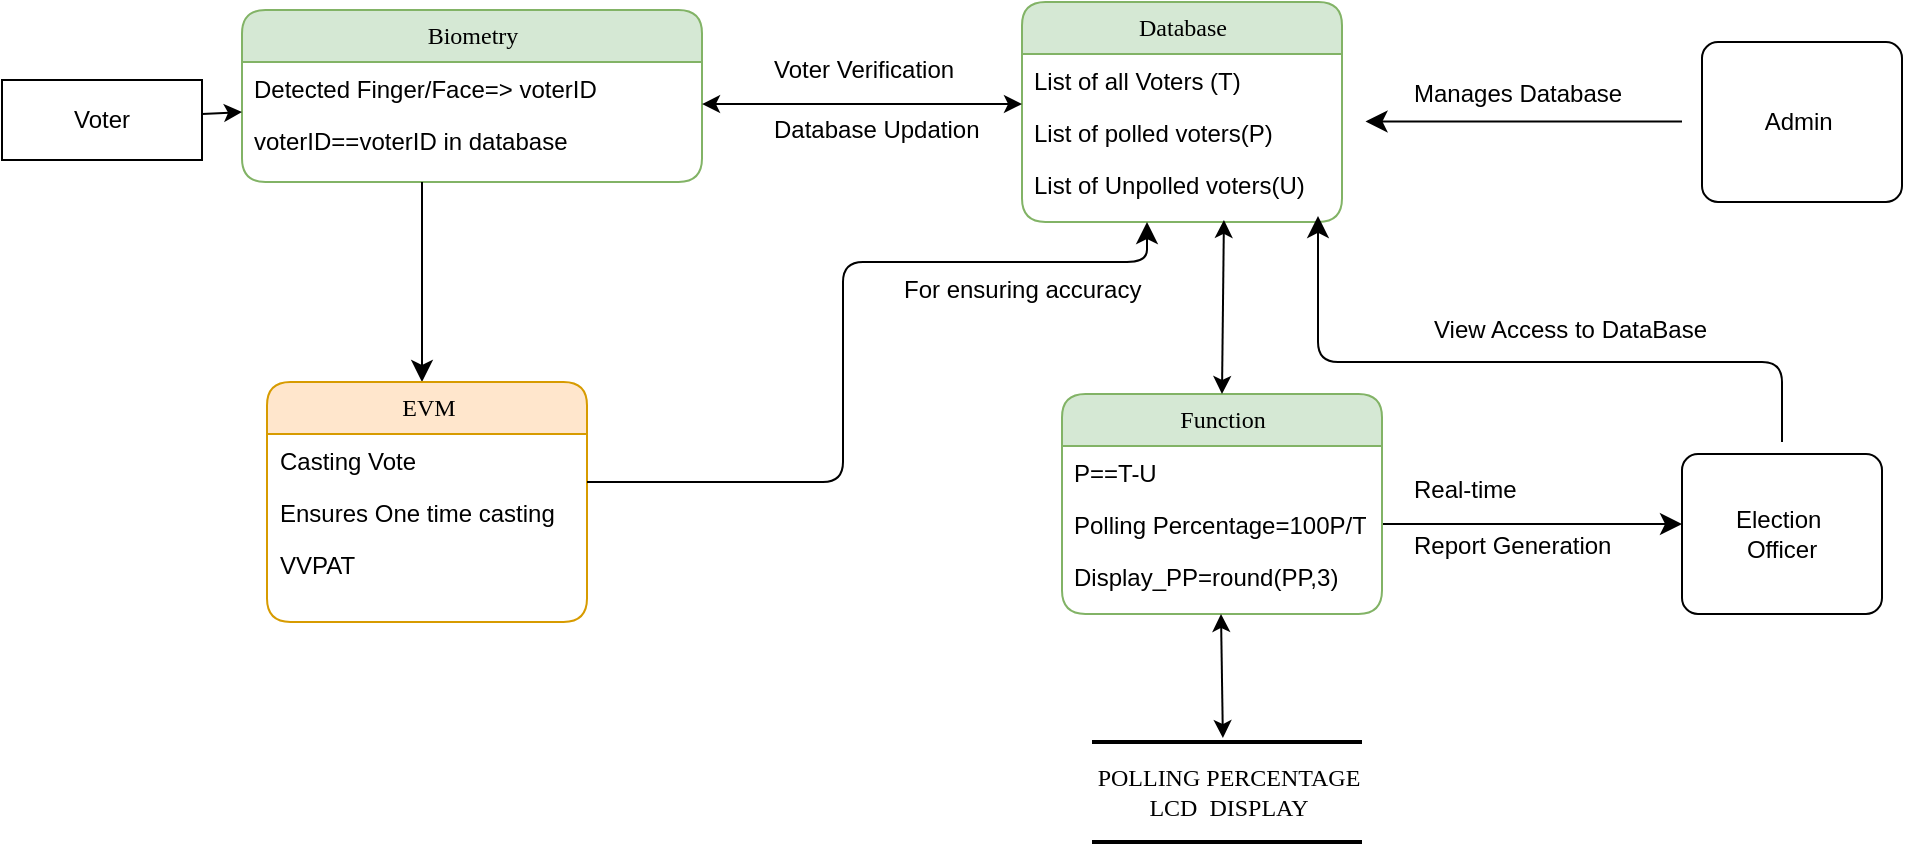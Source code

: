 <mxfile version="16.1.0" type="github">
  <diagram name="Page-1" id="5d7acffa-a066-3a61-03fe-96351882024d">
    <mxGraphModel dx="802" dy="786" grid="1" gridSize="10" guides="1" tooltips="1" connect="1" arrows="1" fold="1" page="1" pageScale="1" pageWidth="1100" pageHeight="850" background="#ffffff" math="0" shadow="0">
      <root>
        <mxCell id="0" />
        <mxCell id="1" parent="0" />
        <mxCell id="21ea969265ad0168-6" value="Biometry" style="swimlane;html=1;fontStyle=0;childLayout=stackLayout;horizontal=1;startSize=26;fillColor=#d5e8d4;horizontalStack=0;resizeParent=1;resizeLast=0;collapsible=1;marginBottom=0;swimlaneFillColor=#ffffff;align=center;rounded=1;shadow=0;comic=0;labelBackgroundColor=none;strokeWidth=1;fontFamily=Verdana;fontSize=12;strokeColor=#82b366;" parent="1" vertex="1">
          <mxGeometry x="160" y="74" width="230" height="86" as="geometry" />
        </mxCell>
        <mxCell id="21ea969265ad0168-7" value="Detected Finger/Face=&amp;gt; voterID" style="text;html=1;strokeColor=none;fillColor=none;spacingLeft=4;spacingRight=4;whiteSpace=wrap;overflow=hidden;rotatable=0;points=[[0,0.5],[1,0.5]];portConstraint=eastwest;" parent="21ea969265ad0168-6" vertex="1">
          <mxGeometry y="26" width="230" height="26" as="geometry" />
        </mxCell>
        <mxCell id="k0iCGIZwK5XY6Tetu4Sc-2" value="" style="endArrow=classic;html=1;rounded=0;entryX=0;entryY=-0.038;entryDx=0;entryDy=0;entryPerimeter=0;" edge="1" parent="21ea969265ad0168-6" target="21ea969265ad0168-8">
          <mxGeometry width="50" height="50" relative="1" as="geometry">
            <mxPoint x="-20" y="52" as="sourcePoint" />
            <mxPoint x="50" y="52" as="targetPoint" />
          </mxGeometry>
        </mxCell>
        <mxCell id="21ea969265ad0168-8" value="voterID==voterID in database" style="text;html=1;strokeColor=none;fillColor=none;spacingLeft=4;spacingRight=4;whiteSpace=wrap;overflow=hidden;rotatable=0;points=[[0,0.5],[1,0.5]];portConstraint=eastwest;" parent="21ea969265ad0168-6" vertex="1">
          <mxGeometry y="52" width="230" height="26" as="geometry" />
        </mxCell>
        <mxCell id="21ea969265ad0168-42" style="edgeStyle=orthogonalEdgeStyle;html=1;exitX=1;exitY=0.5;labelBackgroundColor=none;startFill=0;startSize=8;endFill=1;endSize=8;fontFamily=Verdana;fontSize=12;" parent="1" edge="1">
          <mxGeometry relative="1" as="geometry">
            <Array as="points" />
            <mxPoint x="250" y="160" as="sourcePoint" />
            <mxPoint x="250" y="260" as="targetPoint" />
          </mxGeometry>
        </mxCell>
        <mxCell id="21ea969265ad0168-43" style="edgeStyle=orthogonalEdgeStyle;html=1;labelBackgroundColor=none;startFill=0;startSize=8;endFill=1;endSize=8;fontFamily=Verdana;fontSize=12;" parent="1" edge="1">
          <mxGeometry relative="1" as="geometry">
            <mxPoint x="880" y="331" as="targetPoint" />
            <mxPoint x="720" y="331" as="sourcePoint" />
          </mxGeometry>
        </mxCell>
        <mxCell id="21ea969265ad0168-50" style="edgeStyle=elbowEdgeStyle;html=1;labelBackgroundColor=none;startFill=0;startSize=8;endFill=1;endSize=8;fontFamily=Verdana;fontSize=12;elbow=vertical;entryX=1.011;entryY=0.152;entryPerimeter=0;" parent="1" edge="1">
          <mxGeometry relative="1" as="geometry">
            <mxPoint x="721.76" y="129.5" as="targetPoint" />
            <mxPoint x="880" y="129.74" as="sourcePoint" />
            <Array as="points">
              <mxPoint x="810" y="129.74" />
            </Array>
          </mxGeometry>
        </mxCell>
        <mxCell id="k0iCGIZwK5XY6Tetu4Sc-1" value="Voter" style="whiteSpace=wrap;html=1;align=center;" vertex="1" parent="1">
          <mxGeometry x="40" y="109" width="100" height="40" as="geometry" />
        </mxCell>
        <mxCell id="k0iCGIZwK5XY6Tetu4Sc-5" value="Database" style="swimlane;html=1;fontStyle=0;childLayout=stackLayout;horizontal=1;startSize=26;fillColor=#d5e8d4;horizontalStack=0;resizeParent=1;resizeLast=0;collapsible=1;marginBottom=0;swimlaneFillColor=#ffffff;align=center;rounded=1;shadow=0;comic=0;labelBackgroundColor=none;strokeWidth=1;fontFamily=Verdana;fontSize=12;strokeColor=#82b366;" vertex="1" parent="1">
          <mxGeometry x="550" y="70" width="160" height="110" as="geometry" />
        </mxCell>
        <mxCell id="k0iCGIZwK5XY6Tetu4Sc-6" value="List of all Voters (T)" style="text;html=1;strokeColor=none;fillColor=none;spacingLeft=4;spacingRight=4;whiteSpace=wrap;overflow=hidden;rotatable=0;points=[[0,0.5],[1,0.5]];portConstraint=eastwest;" vertex="1" parent="k0iCGIZwK5XY6Tetu4Sc-5">
          <mxGeometry y="26" width="160" height="26" as="geometry" />
        </mxCell>
        <mxCell id="k0iCGIZwK5XY6Tetu4Sc-8" value="List of polled voters(P)" style="text;html=1;strokeColor=none;fillColor=none;spacingLeft=4;spacingRight=4;whiteSpace=wrap;overflow=hidden;rotatable=0;points=[[0,0.5],[1,0.5]];portConstraint=eastwest;" vertex="1" parent="k0iCGIZwK5XY6Tetu4Sc-5">
          <mxGeometry y="52" width="160" height="26" as="geometry" />
        </mxCell>
        <mxCell id="k0iCGIZwK5XY6Tetu4Sc-9" value="List of Unpolled voters(U)" style="text;html=1;strokeColor=none;fillColor=none;spacingLeft=4;spacingRight=4;whiteSpace=wrap;overflow=hidden;rotatable=0;points=[[0,0.5],[1,0.5]];portConstraint=eastwest;" vertex="1" parent="k0iCGIZwK5XY6Tetu4Sc-5">
          <mxGeometry y="78" width="160" height="26" as="geometry" />
        </mxCell>
        <mxCell id="k0iCGIZwK5XY6Tetu4Sc-10" value="Function" style="swimlane;html=1;fontStyle=0;childLayout=stackLayout;horizontal=1;startSize=26;fillColor=#d5e8d4;horizontalStack=0;resizeParent=1;resizeLast=0;collapsible=1;marginBottom=0;swimlaneFillColor=#ffffff;align=center;rounded=1;shadow=0;comic=0;labelBackgroundColor=none;strokeWidth=1;fontFamily=Verdana;fontSize=12;strokeColor=#82b366;" vertex="1" parent="1">
          <mxGeometry x="570" y="266" width="160" height="110" as="geometry" />
        </mxCell>
        <mxCell id="k0iCGIZwK5XY6Tetu4Sc-11" value="P==T-U" style="text;html=1;strokeColor=none;fillColor=none;spacingLeft=4;spacingRight=4;whiteSpace=wrap;overflow=hidden;rotatable=0;points=[[0,0.5],[1,0.5]];portConstraint=eastwest;" vertex="1" parent="k0iCGIZwK5XY6Tetu4Sc-10">
          <mxGeometry y="26" width="160" height="26" as="geometry" />
        </mxCell>
        <mxCell id="k0iCGIZwK5XY6Tetu4Sc-12" value="Polling Percentage=100P/T" style="text;html=1;strokeColor=none;fillColor=none;spacingLeft=4;spacingRight=4;whiteSpace=wrap;overflow=hidden;rotatable=0;points=[[0,0.5],[1,0.5]];portConstraint=eastwest;" vertex="1" parent="k0iCGIZwK5XY6Tetu4Sc-10">
          <mxGeometry y="52" width="160" height="26" as="geometry" />
        </mxCell>
        <mxCell id="k0iCGIZwK5XY6Tetu4Sc-13" value="Display_PP=round(PP,3)" style="text;html=1;strokeColor=none;fillColor=none;spacingLeft=4;spacingRight=4;whiteSpace=wrap;overflow=hidden;rotatable=0;points=[[0,0.5],[1,0.5]];portConstraint=eastwest;" vertex="1" parent="k0iCGIZwK5XY6Tetu4Sc-10">
          <mxGeometry y="78" width="160" height="26" as="geometry" />
        </mxCell>
        <mxCell id="k0iCGIZwK5XY6Tetu4Sc-14" value="POLLING PERCENTAGE&lt;br&gt;LCD&amp;nbsp; DISPLAY" style="html=1;rounded=0;shadow=0;comic=0;labelBackgroundColor=none;strokeWidth=2;fontFamily=Verdana;fontSize=12;align=center;shape=mxgraph.ios7ui.horLines;" vertex="1" parent="1">
          <mxGeometry x="585" y="440" width="135" height="50" as="geometry" />
        </mxCell>
        <mxCell id="k0iCGIZwK5XY6Tetu4Sc-15" value="" style="endArrow=classic;startArrow=classic;html=1;rounded=0;exitX=0.507;exitY=-0.04;exitDx=0;exitDy=0;exitPerimeter=0;entryX=0.5;entryY=1;entryDx=0;entryDy=0;" edge="1" parent="1">
          <mxGeometry width="50" height="50" relative="1" as="geometry">
            <mxPoint x="650.445" y="438" as="sourcePoint" />
            <mxPoint x="649.5" y="376" as="targetPoint" />
          </mxGeometry>
        </mxCell>
        <mxCell id="k0iCGIZwK5XY6Tetu4Sc-17" value="" style="endArrow=classic;startArrow=classic;html=1;rounded=0;entryX=0.631;entryY=1.192;entryDx=0;entryDy=0;entryPerimeter=0;" edge="1" parent="1" target="k0iCGIZwK5XY6Tetu4Sc-9">
          <mxGeometry width="50" height="50" relative="1" as="geometry">
            <mxPoint x="649.996" y="266" as="sourcePoint" />
            <mxPoint x="670.13" y="178.988" as="targetPoint" />
          </mxGeometry>
        </mxCell>
        <mxCell id="k0iCGIZwK5XY6Tetu4Sc-18" value="Admin&amp;nbsp;" style="rounded=1;arcSize=10;whiteSpace=wrap;html=1;align=center;" vertex="1" parent="1">
          <mxGeometry x="890" y="90" width="100" height="80" as="geometry" />
        </mxCell>
        <mxCell id="k0iCGIZwK5XY6Tetu4Sc-19" value="Manages Database" style="text;strokeColor=none;fillColor=none;spacingLeft=4;spacingRight=4;overflow=hidden;rotatable=0;points=[[0,0.5],[1,0.5]];portConstraint=eastwest;fontSize=12;" vertex="1" parent="1">
          <mxGeometry x="740" y="102" width="120" height="30" as="geometry" />
        </mxCell>
        <mxCell id="k0iCGIZwK5XY6Tetu4Sc-21" value="Election&amp;nbsp;&lt;br&gt;Officer" style="rounded=1;arcSize=10;whiteSpace=wrap;html=1;align=center;" vertex="1" parent="1">
          <mxGeometry x="880" y="296" width="100" height="80" as="geometry" />
        </mxCell>
        <mxCell id="k0iCGIZwK5XY6Tetu4Sc-22" value="Real-time &#xa;&#xa;Report Generation" style="text;strokeColor=none;fillColor=none;spacingLeft=4;spacingRight=4;overflow=hidden;rotatable=0;points=[[0,0.5],[1,0.5]];portConstraint=eastwest;fontSize=12;" vertex="1" parent="1">
          <mxGeometry x="740" y="300" width="120" height="60" as="geometry" />
        </mxCell>
        <mxCell id="k0iCGIZwK5XY6Tetu4Sc-25" value="Voter Verification" style="text;strokeColor=none;fillColor=none;spacingLeft=4;spacingRight=4;overflow=hidden;rotatable=0;points=[[0,0.5],[1,0.5]];portConstraint=eastwest;fontSize=12;" vertex="1" parent="1">
          <mxGeometry x="420" y="90" width="120" height="30" as="geometry" />
        </mxCell>
        <mxCell id="k0iCGIZwK5XY6Tetu4Sc-27" value="EVM" style="swimlane;html=1;fontStyle=0;childLayout=stackLayout;horizontal=1;startSize=26;fillColor=#ffe6cc;horizontalStack=0;resizeParent=1;resizeLast=0;collapsible=1;marginBottom=0;swimlaneFillColor=#ffffff;align=center;rounded=1;shadow=0;comic=0;labelBackgroundColor=none;strokeWidth=1;fontFamily=Verdana;fontSize=12;strokeColor=#d79b00;" vertex="1" parent="1">
          <mxGeometry x="172.5" y="260" width="160" height="120" as="geometry" />
        </mxCell>
        <mxCell id="k0iCGIZwK5XY6Tetu4Sc-29" value="Casting Vote" style="text;html=1;strokeColor=none;fillColor=none;spacingLeft=4;spacingRight=4;whiteSpace=wrap;overflow=hidden;rotatable=0;points=[[0,0.5],[1,0.5]];portConstraint=eastwest;" vertex="1" parent="k0iCGIZwK5XY6Tetu4Sc-27">
          <mxGeometry y="26" width="160" height="26" as="geometry" />
        </mxCell>
        <mxCell id="k0iCGIZwK5XY6Tetu4Sc-30" value="Ensures One time casting" style="text;html=1;strokeColor=none;fillColor=none;spacingLeft=4;spacingRight=4;whiteSpace=wrap;overflow=hidden;rotatable=0;points=[[0,0.5],[1,0.5]];portConstraint=eastwest;" vertex="1" parent="k0iCGIZwK5XY6Tetu4Sc-27">
          <mxGeometry y="52" width="160" height="26" as="geometry" />
        </mxCell>
        <mxCell id="k0iCGIZwK5XY6Tetu4Sc-31" value="VVPAT" style="text;html=1;strokeColor=none;fillColor=none;spacingLeft=4;spacingRight=4;whiteSpace=wrap;overflow=hidden;rotatable=0;points=[[0,0.5],[1,0.5]];portConstraint=eastwest;" vertex="1" parent="k0iCGIZwK5XY6Tetu4Sc-27">
          <mxGeometry y="78" width="160" height="26" as="geometry" />
        </mxCell>
        <mxCell id="k0iCGIZwK5XY6Tetu4Sc-32" value="" style="endArrow=classic;startArrow=classic;html=1;rounded=0;exitX=1;exitY=0.808;exitDx=0;exitDy=0;exitPerimeter=0;" edge="1" parent="1" source="21ea969265ad0168-7">
          <mxGeometry width="50" height="50" relative="1" as="geometry">
            <mxPoint x="400" y="117" as="sourcePoint" />
            <mxPoint x="550" y="121" as="targetPoint" />
          </mxGeometry>
        </mxCell>
        <mxCell id="k0iCGIZwK5XY6Tetu4Sc-33" style="edgeStyle=elbowEdgeStyle;html=1;labelBackgroundColor=none;startFill=0;startSize=8;endFill=1;endSize=8;fontFamily=Verdana;fontSize=12;elbow=vertical;entryX=0.925;entryY=1.115;entryPerimeter=0;entryDx=0;entryDy=0;" edge="1" parent="1" target="k0iCGIZwK5XY6Tetu4Sc-9">
          <mxGeometry relative="1" as="geometry">
            <mxPoint x="721.76" y="149" as="targetPoint" />
            <mxPoint x="930" y="290" as="sourcePoint" />
            <Array as="points">
              <mxPoint x="830" y="250" />
            </Array>
          </mxGeometry>
        </mxCell>
        <mxCell id="k0iCGIZwK5XY6Tetu4Sc-34" value="View Access to DataBase" style="text;strokeColor=none;fillColor=none;spacingLeft=4;spacingRight=4;overflow=hidden;rotatable=0;points=[[0,0.5],[1,0.5]];portConstraint=eastwest;fontSize=12;" vertex="1" parent="1">
          <mxGeometry x="750" y="220" width="170" height="30" as="geometry" />
        </mxCell>
        <mxCell id="k0iCGIZwK5XY6Tetu4Sc-37" style="edgeStyle=orthogonalEdgeStyle;html=1;labelBackgroundColor=none;startFill=0;startSize=8;endFill=1;endSize=8;fontFamily=Verdana;fontSize=12;" edge="1" parent="1">
          <mxGeometry relative="1" as="geometry">
            <Array as="points">
              <mxPoint x="460.5" y="310" />
              <mxPoint x="460.5" y="200" />
              <mxPoint x="612.5" y="200" />
            </Array>
            <mxPoint x="332.5" y="310" as="sourcePoint" />
            <mxPoint x="612.5" y="180" as="targetPoint" />
          </mxGeometry>
        </mxCell>
        <mxCell id="k0iCGIZwK5XY6Tetu4Sc-39" value="For ensuring accuracy" style="text;strokeColor=none;fillColor=none;spacingLeft=4;spacingRight=4;overflow=hidden;rotatable=0;points=[[0,0.5],[1,0.5]];portConstraint=eastwest;fontSize=12;" vertex="1" parent="1">
          <mxGeometry x="485" y="200" width="130" height="30" as="geometry" />
        </mxCell>
        <mxCell id="k0iCGIZwK5XY6Tetu4Sc-40" value="Database Updation" style="text;strokeColor=none;fillColor=none;spacingLeft=4;spacingRight=4;overflow=hidden;rotatable=0;points=[[0,0.5],[1,0.5]];portConstraint=eastwest;fontSize=12;" vertex="1" parent="1">
          <mxGeometry x="420" y="120" width="120" height="30" as="geometry" />
        </mxCell>
      </root>
    </mxGraphModel>
  </diagram>
</mxfile>

